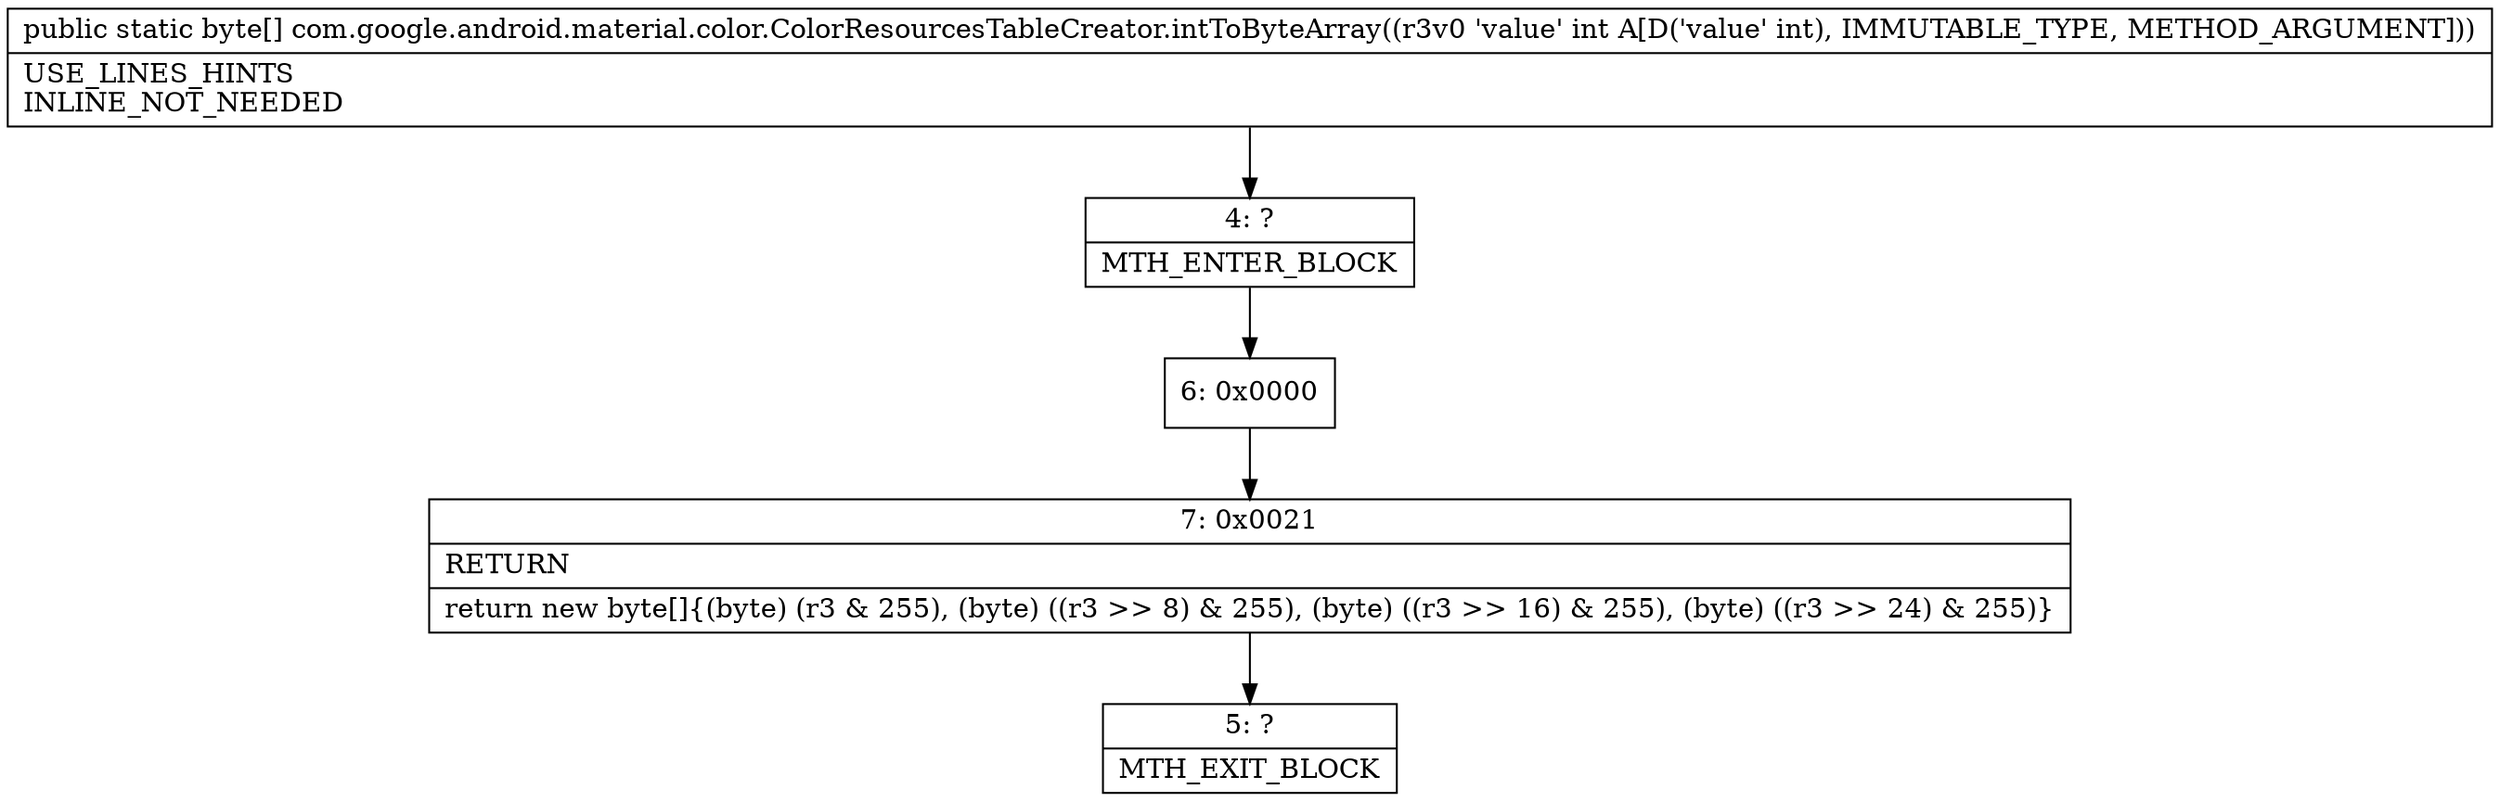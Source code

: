 digraph "CFG forcom.google.android.material.color.ColorResourcesTableCreator.intToByteArray(I)[B" {
Node_4 [shape=record,label="{4\:\ ?|MTH_ENTER_BLOCK\l}"];
Node_6 [shape=record,label="{6\:\ 0x0000}"];
Node_7 [shape=record,label="{7\:\ 0x0021|RETURN\l|return new byte[]\{(byte) (r3 & 255), (byte) ((r3 \>\> 8) & 255), (byte) ((r3 \>\> 16) & 255), (byte) ((r3 \>\> 24) & 255)\}\l}"];
Node_5 [shape=record,label="{5\:\ ?|MTH_EXIT_BLOCK\l}"];
MethodNode[shape=record,label="{public static byte[] com.google.android.material.color.ColorResourcesTableCreator.intToByteArray((r3v0 'value' int A[D('value' int), IMMUTABLE_TYPE, METHOD_ARGUMENT]))  | USE_LINES_HINTS\lINLINE_NOT_NEEDED\l}"];
MethodNode -> Node_4;Node_4 -> Node_6;
Node_6 -> Node_7;
Node_7 -> Node_5;
}


